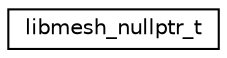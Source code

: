 digraph "Graphical Class Hierarchy"
{
  edge [fontname="Helvetica",fontsize="10",labelfontname="Helvetica",labelfontsize="10"];
  node [fontname="Helvetica",fontsize="10",shape=record];
  rankdir="LR";
  Node1 [label="libmesh_nullptr_t",height=0.2,width=0.4,color="black", fillcolor="white", style="filled",URL="$classlibmesh__nullptr__t.html"];
}
